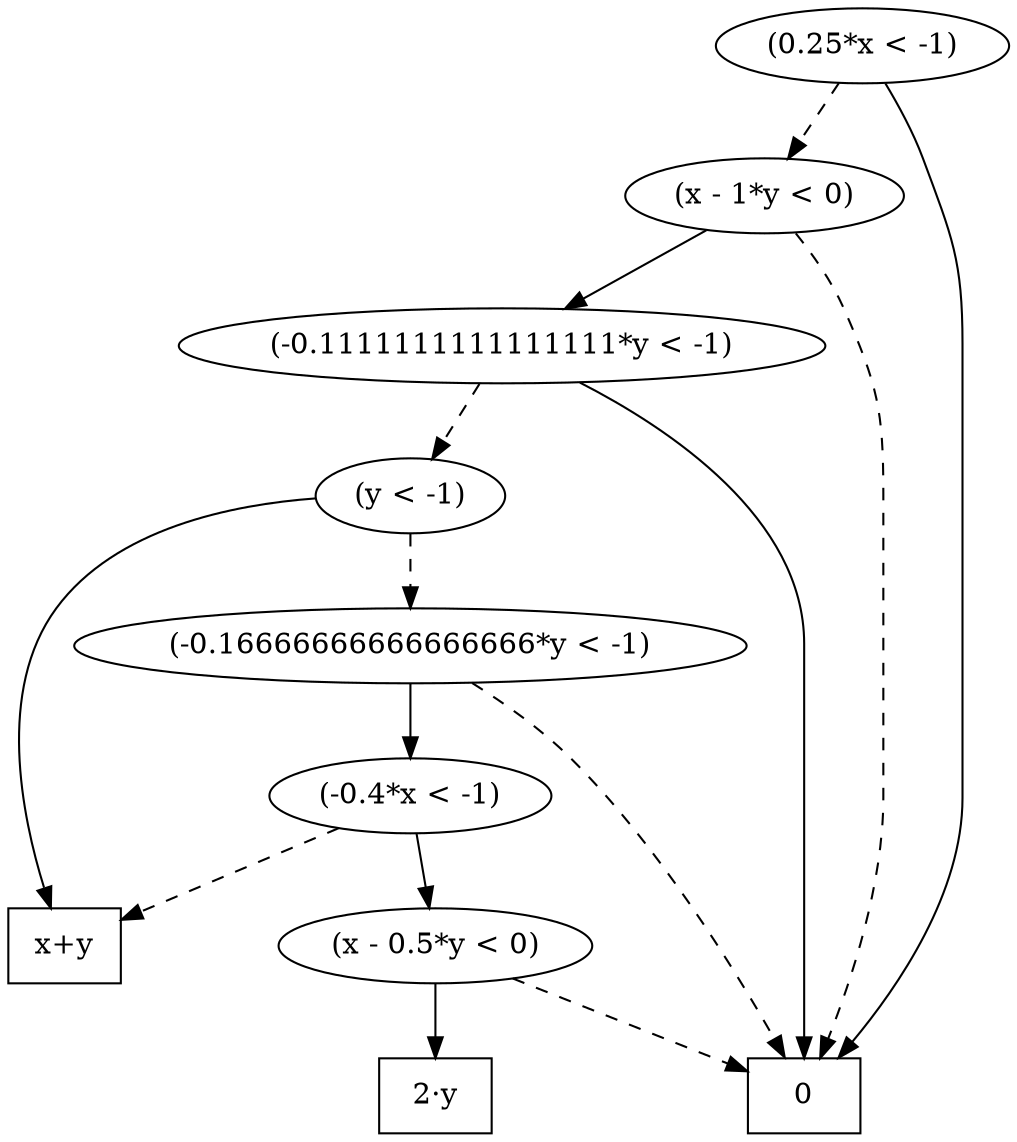 digraph G {
	rankdir = TB;
	186 [label="(0.25*x < -1)", shape=""]
	186 -> 1
	186 -> 185 [style=dashed]
	{rank = same; 186;}
	1 [label="0", shape="box"]
	165 [label="2·y", shape="box"]
	{rank = same; 1; 165;}
	185 [label="(x - 1*y < 0)", shape=""]
	185 -> 184
	185 -> 1 [style=dashed]
	{rank = same; 185;}
	184 [label="(-0.1111111111111111*y < -1)", shape=""]
	184 -> 1
	184 -> 183 [style=dashed]
	{rank = same; 184;}
	183 [label="(y < -1)", shape=""]
	183 -> 163
	183 -> 182 [style=dashed]
	{rank = same; 183;}
	163 [label="x+y", shape="box"]
	169 [label="(x - 0.5*y < 0)", shape=""]
	169 -> 165
	169 -> 1 [style=dashed]
	{rank = same; 163; 169;}
	182 [label="(-0.16666666666666666*y < -1)", shape=""]
	182 -> 181
	182 -> 1 [style=dashed]
	{rank = same; 182;}
	181 [label="(-0.4*x < -1)", shape=""]
	181 -> 169
	181 -> 163 [style=dashed]
	{rank = same; 181;}
}
